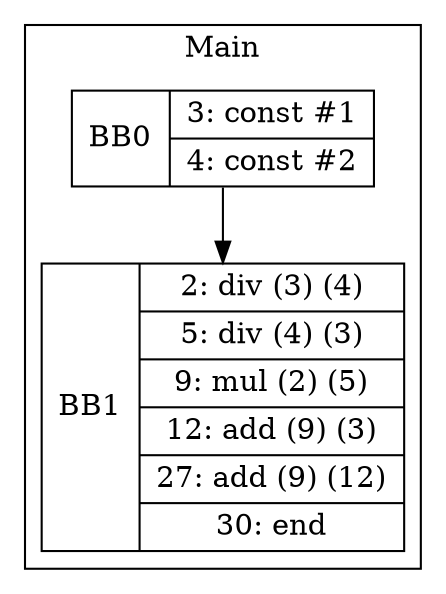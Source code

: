 digraph G {
node [shape=record];
subgraph cluster_main{
label = "Main";
BB0 [shape=record, label="<b>BB0|{3: const #1|4: const #2}"];
BB1 [shape=record, label="<b>BB1|{2: div (3) (4)|5: div (4) (3)|9: mul (2) (5)|12: add (9) (3)|27: add (9) (12)|30: end}"];
}
BB0:s -> BB1:n ;
}
